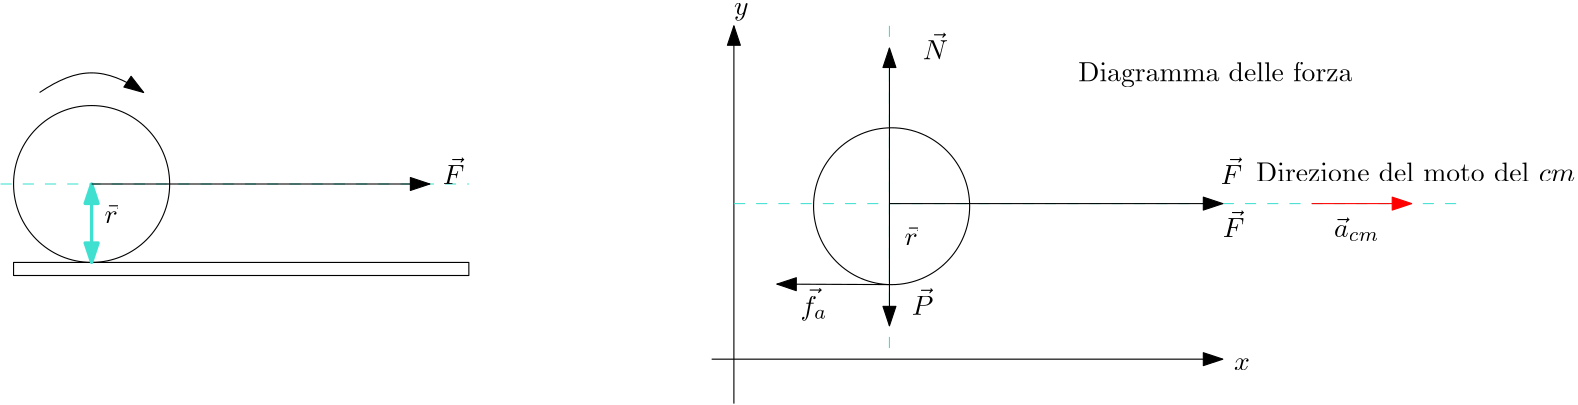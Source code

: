 <?xml version="1.0"?>
<!DOCTYPE ipe SYSTEM "ipe.dtd">
<ipe version="70218" creator="Ipe 7.2.26">
<info created="D:20221225225356" modified="D:20221226200958"/>
<ipestyle name="basic">
<symbol name="arrow/arc(spx)">
<path stroke="sym-stroke" fill="sym-stroke" pen="sym-pen">
0 0 m
-1 0.333 l
-1 -0.333 l
h
</path>
</symbol>
<symbol name="arrow/farc(spx)">
<path stroke="sym-stroke" fill="white" pen="sym-pen">
0 0 m
-1 0.333 l
-1 -0.333 l
h
</path>
</symbol>
<symbol name="arrow/ptarc(spx)">
<path stroke="sym-stroke" fill="sym-stroke" pen="sym-pen">
0 0 m
-1 0.333 l
-0.8 0 l
-1 -0.333 l
h
</path>
</symbol>
<symbol name="arrow/fptarc(spx)">
<path stroke="sym-stroke" fill="white" pen="sym-pen">
0 0 m
-1 0.333 l
-0.8 0 l
-1 -0.333 l
h
</path>
</symbol>
<symbol name="mark/circle(sx)" transformations="translations">
<path fill="sym-stroke">
0.6 0 0 0.6 0 0 e
0.4 0 0 0.4 0 0 e
</path>
</symbol>
<symbol name="mark/disk(sx)" transformations="translations">
<path fill="sym-stroke">
0.6 0 0 0.6 0 0 e
</path>
</symbol>
<symbol name="mark/fdisk(sfx)" transformations="translations">
<group>
<path fill="sym-fill">
0.5 0 0 0.5 0 0 e
</path>
<path fill="sym-stroke" fillrule="eofill">
0.6 0 0 0.6 0 0 e
0.4 0 0 0.4 0 0 e
</path>
</group>
</symbol>
<symbol name="mark/box(sx)" transformations="translations">
<path fill="sym-stroke" fillrule="eofill">
-0.6 -0.6 m
0.6 -0.6 l
0.6 0.6 l
-0.6 0.6 l
h
-0.4 -0.4 m
0.4 -0.4 l
0.4 0.4 l
-0.4 0.4 l
h
</path>
</symbol>
<symbol name="mark/square(sx)" transformations="translations">
<path fill="sym-stroke">
-0.6 -0.6 m
0.6 -0.6 l
0.6 0.6 l
-0.6 0.6 l
h
</path>
</symbol>
<symbol name="mark/fsquare(sfx)" transformations="translations">
<group>
<path fill="sym-fill">
-0.5 -0.5 m
0.5 -0.5 l
0.5 0.5 l
-0.5 0.5 l
h
</path>
<path fill="sym-stroke" fillrule="eofill">
-0.6 -0.6 m
0.6 -0.6 l
0.6 0.6 l
-0.6 0.6 l
h
-0.4 -0.4 m
0.4 -0.4 l
0.4 0.4 l
-0.4 0.4 l
h
</path>
</group>
</symbol>
<symbol name="mark/cross(sx)" transformations="translations">
<group>
<path fill="sym-stroke">
-0.43 -0.57 m
0.57 0.43 l
0.43 0.57 l
-0.57 -0.43 l
h
</path>
<path fill="sym-stroke">
-0.43 0.57 m
0.57 -0.43 l
0.43 -0.57 l
-0.57 0.43 l
h
</path>
</group>
</symbol>
<symbol name="arrow/fnormal(spx)">
<path stroke="sym-stroke" fill="white" pen="sym-pen">
0 0 m
-1 0.333 l
-1 -0.333 l
h
</path>
</symbol>
<symbol name="arrow/pointed(spx)">
<path stroke="sym-stroke" fill="sym-stroke" pen="sym-pen">
0 0 m
-1 0.333 l
-0.8 0 l
-1 -0.333 l
h
</path>
</symbol>
<symbol name="arrow/fpointed(spx)">
<path stroke="sym-stroke" fill="white" pen="sym-pen">
0 0 m
-1 0.333 l
-0.8 0 l
-1 -0.333 l
h
</path>
</symbol>
<symbol name="arrow/linear(spx)">
<path stroke="sym-stroke" pen="sym-pen">
-1 0.333 m
0 0 l
-1 -0.333 l
</path>
</symbol>
<symbol name="arrow/fdouble(spx)">
<path stroke="sym-stroke" fill="white" pen="sym-pen">
0 0 m
-1 0.333 l
-1 -0.333 l
h
-1 0 m
-2 0.333 l
-2 -0.333 l
h
</path>
</symbol>
<symbol name="arrow/double(spx)">
<path stroke="sym-stroke" fill="sym-stroke" pen="sym-pen">
0 0 m
-1 0.333 l
-1 -0.333 l
h
-1 0 m
-2 0.333 l
-2 -0.333 l
h
</path>
</symbol>
<symbol name="arrow/mid-normal(spx)">
<path stroke="sym-stroke" fill="sym-stroke" pen="sym-pen">
0.5 0 m
-0.5 0.333 l
-0.5 -0.333 l
h
</path>
</symbol>
<symbol name="arrow/mid-fnormal(spx)">
<path stroke="sym-stroke" fill="white" pen="sym-pen">
0.5 0 m
-0.5 0.333 l
-0.5 -0.333 l
h
</path>
</symbol>
<symbol name="arrow/mid-pointed(spx)">
<path stroke="sym-stroke" fill="sym-stroke" pen="sym-pen">
0.5 0 m
-0.5 0.333 l
-0.3 0 l
-0.5 -0.333 l
h
</path>
</symbol>
<symbol name="arrow/mid-fpointed(spx)">
<path stroke="sym-stroke" fill="white" pen="sym-pen">
0.5 0 m
-0.5 0.333 l
-0.3 0 l
-0.5 -0.333 l
h
</path>
</symbol>
<symbol name="arrow/mid-double(spx)">
<path stroke="sym-stroke" fill="sym-stroke" pen="sym-pen">
1 0 m
0 0.333 l
0 -0.333 l
h
0 0 m
-1 0.333 l
-1 -0.333 l
h
</path>
</symbol>
<symbol name="arrow/mid-fdouble(spx)">
<path stroke="sym-stroke" fill="white" pen="sym-pen">
1 0 m
0 0.333 l
0 -0.333 l
h
0 0 m
-1 0.333 l
-1 -0.333 l
h
</path>
</symbol>
<anglesize name="22.5 deg" value="22.5"/>
<anglesize name="30 deg" value="30"/>
<anglesize name="45 deg" value="45"/>
<anglesize name="60 deg" value="60"/>
<anglesize name="90 deg" value="90"/>
<arrowsize name="large" value="10"/>
<arrowsize name="small" value="5"/>
<arrowsize name="tiny" value="3"/>
<color name="blue" value="0 0 1"/>
<color name="brown" value="0.647 0.165 0.165"/>
<color name="darkblue" value="0 0 0.545"/>
<color name="darkcyan" value="0 0.545 0.545"/>
<color name="darkgray" value="0.663"/>
<color name="darkgreen" value="0 0.392 0"/>
<color name="darkmagenta" value="0.545 0 0.545"/>
<color name="darkorange" value="1 0.549 0"/>
<color name="darkred" value="0.545 0 0"/>
<color name="gold" value="1 0.843 0"/>
<color name="gray" value="0.745"/>
<color name="green" value="0 1 0"/>
<color name="lightblue" value="0.678 0.847 0.902"/>
<color name="lightcyan" value="0.878 1 1"/>
<color name="lightgray" value="0.827"/>
<color name="lightgreen" value="0.565 0.933 0.565"/>
<color name="lightyellow" value="1 1 0.878"/>
<color name="navy" value="0 0 0.502"/>
<color name="orange" value="1 0.647 0"/>
<color name="pink" value="1 0.753 0.796"/>
<color name="purple" value="0.627 0.125 0.941"/>
<color name="red" value="1 0 0"/>
<color name="seagreen" value="0.18 0.545 0.341"/>
<color name="turquoise" value="0.251 0.878 0.816"/>
<color name="violet" value="0.933 0.51 0.933"/>
<color name="yellow" value="1 1 0"/>
<dashstyle name="dash dot dotted" value="[4 2 1 2 1 2] 0"/>
<dashstyle name="dash dotted" value="[4 2 1 2] 0"/>
<dashstyle name="dashed" value="[4] 0"/>
<dashstyle name="dotted" value="[1 3] 0"/>
<gridsize name="10 pts (~3.5 mm)" value="10"/>
<gridsize name="14 pts (~5 mm)" value="14"/>
<gridsize name="16 pts (~6 mm)" value="16"/>
<gridsize name="20 pts (~7 mm)" value="20"/>
<gridsize name="28 pts (~10 mm)" value="28"/>
<gridsize name="32 pts (~12 mm)" value="32"/>
<gridsize name="4 pts" value="4"/>
<gridsize name="56 pts (~20 mm)" value="56"/>
<gridsize name="8 pts (~3 mm)" value="8"/>
<opacity name="10%" value="0.1"/>
<opacity name="30%" value="0.3"/>
<opacity name="50%" value="0.5"/>
<opacity name="75%" value="0.75"/>
<pen name="fat" value="1.2"/>
<pen name="heavier" value="0.8"/>
<pen name="ultrafat" value="2"/>
<symbolsize name="large" value="5"/>
<symbolsize name="small" value="2"/>
<symbolsize name="tiny" value="1.1"/>
<textsize name="Huge" value="\Huge"/>
<textsize name="LARGE" value="\LARGE"/>
<textsize name="Large" value="\Large"/>
<textsize name="footnote" value="\footnotesize"/>
<textsize name="huge" value="\huge"/>
<textsize name="large" value="\large"/>
<textsize name="script" value="\scriptsize"/>
<textsize name="small" value="\small"/>
<textsize name="tiny" value="\tiny"/>
<textstyle name="center" begin="\begin{center}" end="\end{center}"/>
<textstyle name="item" begin="\begin{itemize}\item{}" end="\end{itemize}"/>
<textstyle name="itemize" begin="\begin{itemize}" end="\end{itemize}"/>
<tiling name="falling" angle="-60" step="4" width="1"/>
<tiling name="rising" angle="30" step="4" width="1"/>
</ipestyle>
<page>
<layer name="alpha"/>
<view layers="alpha" active="alpha"/>
<path layer="alpha" matrix="0.585366 0 0 0.588235 -4.09756 305.882" stroke="black">
56 704 m
56 704 l
56 704 l
56 704 l
h
</path>
<path matrix="0.585366 0 0 0.588235 -4.09756 305.882" stroke="black">
56 736 m
56 728 l
336 728 l
336 736 l
h
</path>
<path matrix="0.585366 0 0 0.588235 -4.09756 305.882" stroke="black">
48 0 0 48 104 784 e
</path>
<path matrix="0.585366 0 0 0.588235 5.26829 357.647" stroke="black" arrow="normal/normal">
56 752 m
80 768
96 768
120 752 c
</path>
<path matrix="0.585366 0 0 0.588235 5.26829 357.647" stroke="turquoise" pen="fat" arrow="normal/normal" rarrow="normal/normal">
88 696 m
88 648 l
</path>
<path matrix="0.585366 0 0 0.588235 5.26829 357.647" stroke="turquoise" dash="dashed">
32 696 m
320 696 l
</path>
<path matrix="0.585366 0 0 0.588235 5.26829 357.647" stroke="black" arrow="normal/normal">
88 696 m
296 696 l
</path>
<text matrix="0.585366 0 0 0.588235 0.585366 357.647" transformations="translations" pos="104 672" stroke="black" type="label" width="4.771" height="7.118" depth="0" valign="baseline" style="math">\vec{r}</text>
<text matrix="0.585366 0 0 0.588235 5.26829 357.647" transformations="translations" pos="304 696" stroke="black" type="label" width="7.79" height="9.636" depth="0" valign="baseline" style="math">\vec{F}</text>
<path stroke="black" arrow="normal/normal">
288 688 m
288 824 l
</path>
<path stroke="black" arrow="normal/normal">
280 704 m
464 704 l
</path>
<path matrix="0.585366 0 0 0.588235 283.902 297.882" stroke="black">
48 0 0 48 104 784 e
</path>
<path stroke="turquoise" dash="dashed">
288 760 m
548 760 l
</path>
<path stroke="black" arrow="normal/normal">
344 760 m
464 760 l
</path>
<text matrix="0.585366 0 0 0.588235 288.585 349.647" transformations="translations" pos="104 672" stroke="black" type="label" width="4.771" height="7.118" depth="0" valign="baseline" style="math">\vec{r}</text>
<text matrix="0.585366 0 0 0.588235 285.268 357.647" transformations="translations" pos="304 696" stroke="black" type="label" width="7.79" height="9.636" depth="0" valign="baseline" style="math">\vec{F}</text>
<path stroke="turquoise" dash="dashed">
344 824 m
344 704 l
</path>
<path stroke="black" arrow="normal/normal" rarrow="normal/normal">
344 816 m
344 716 l
</path>
<path stroke="black" arrow="normal/normal">
343.698 730.844 m
303.463 731.017 l
</path>
<text transformations="translations" pos="356 812" stroke="black" type="label" width="9.091" height="9.636" depth="0" valign="baseline" style="math">\vec{N}</text>
<text transformations="translations" pos="312 720" stroke="black" type="label" width="9.697" height="9.754" depth="1.93" valign="baseline" style="math">\vec{f}_a</text>
<text transformations="translations" pos="352 720" stroke="black" type="label" width="7.78" height="9.636" depth="0" valign="baseline" style="math">\vec{P}</text>
<text transformations="translations" pos="468 700" stroke="black" type="label" width="5.694" height="4.289" depth="0" valign="baseline" style="math">x</text>
<text transformations="translations" pos="288 828" stroke="black" type="label" width="5.242" height="4.297" depth="1.93" valign="baseline" style="math">y</text>
<text transformations="translations" pos="412 804" stroke="black" type="label" width="98.713" height="6.926" depth="1.93" valign="baseline">Diagramma delle forza</text>
<text matrix="1 0 0 1 -12 0" transformations="translations" pos="488 768" stroke="black" type="label" width="114.789" height="6.918" depth="0" valign="baseline">Direzione del moto del $cm$</text>
<path stroke="red" arrow="normal/normal">
496 760 m
532 760 l
</path>
<text transformations="translations" pos="464 748" stroke="black" type="label" width="7.79" height="9.636" depth="0" valign="baseline" style="math">\vec{F}</text>
<text transformations="translations" pos="504 748" stroke="black" type="label" width="16.394" height="7.122" depth="1.49" valign="baseline" style="math">\vec{a}_{cm}</text>
</page>
</ipe>
